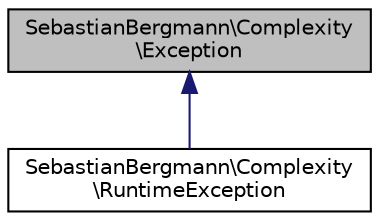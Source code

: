 digraph "SebastianBergmann\Complexity\Exception"
{
  edge [fontname="Helvetica",fontsize="10",labelfontname="Helvetica",labelfontsize="10"];
  node [fontname="Helvetica",fontsize="10",shape=record];
  Node0 [label="SebastianBergmann\\Complexity\l\\Exception",height=0.2,width=0.4,color="black", fillcolor="grey75", style="filled", fontcolor="black"];
  Node0 -> Node1 [dir="back",color="midnightblue",fontsize="10",style="solid",fontname="Helvetica"];
  Node1 [label="SebastianBergmann\\Complexity\l\\RuntimeException",height=0.2,width=0.4,color="black", fillcolor="white", style="filled",URL="$classSebastianBergmann_1_1Complexity_1_1RuntimeException.html"];
}
